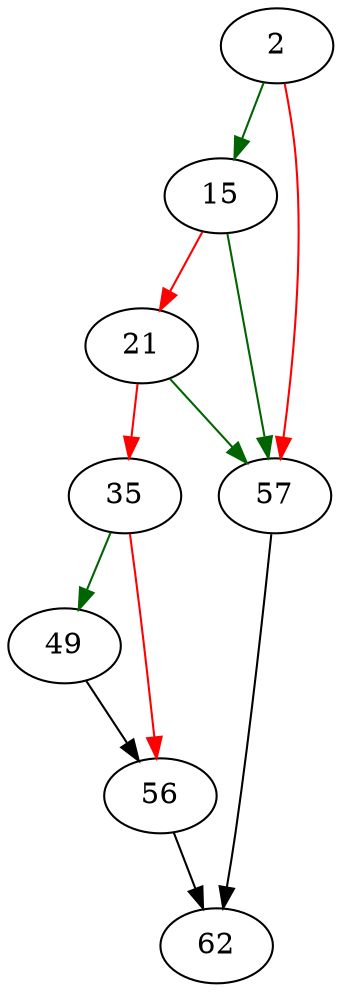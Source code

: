 strict digraph "sqlite3AddCheckConstraint" {
	// Node definitions.
	2 [entry=true];
	15;
	57;
	21;
	35;
	49;
	56;
	62;

	// Edge definitions.
	2 -> 15 [
		color=darkgreen
		cond=true
	];
	2 -> 57 [
		color=red
		cond=false
	];
	15 -> 57 [
		color=darkgreen
		cond=true
	];
	15 -> 21 [
		color=red
		cond=false
	];
	57 -> 62;
	21 -> 57 [
		color=darkgreen
		cond=true
	];
	21 -> 35 [
		color=red
		cond=false
	];
	35 -> 49 [
		color=darkgreen
		cond=true
	];
	35 -> 56 [
		color=red
		cond=false
	];
	49 -> 56;
	56 -> 62;
}